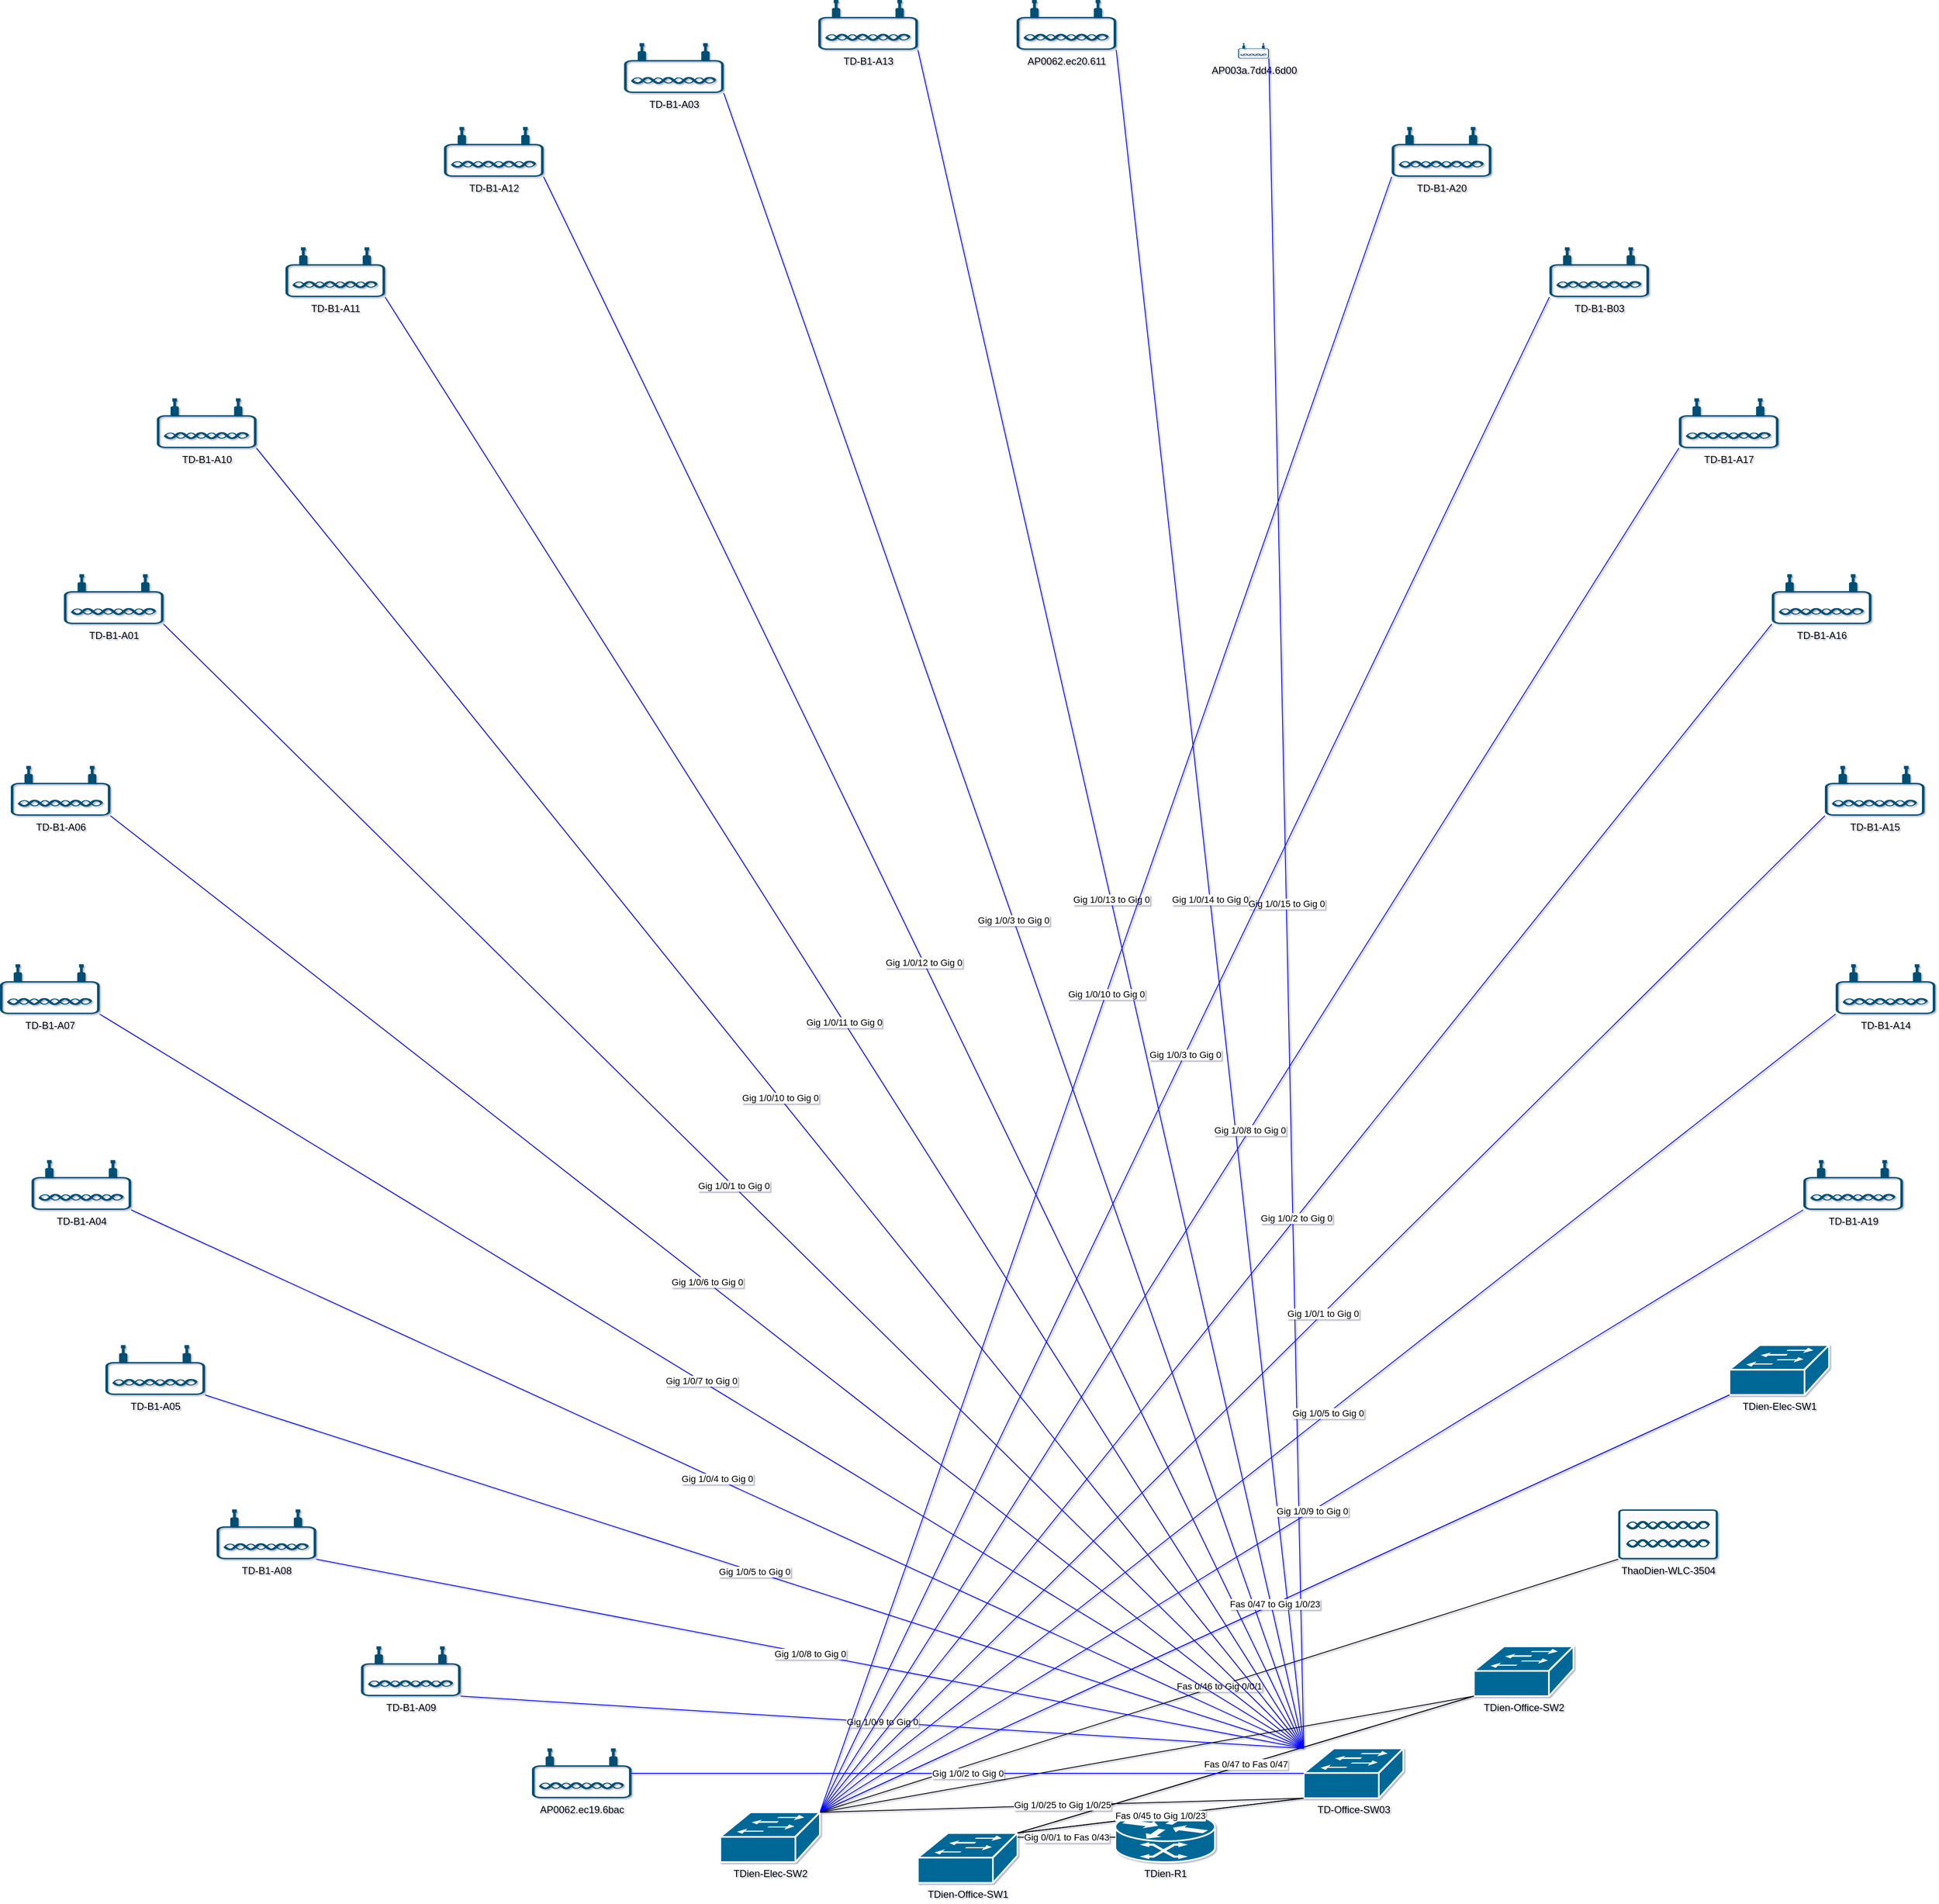 <mxfile compressed="false" version="15.1.3" type="device">
  <diagram id="Page-1" name="Page-1">
    <mxGraphModel dx="2044" dy="706" grid="1" gridSize="10" guides="1" tooltips="1" connect="1" arrows="1" fold="1" page="1" pageScale="1" pageWidth="827" pageHeight="1169" math="0" shadow="1">
      <root>
        <mxCell id="0" />
        <mxCell id="1" parent="0" />
        <object label="TDien-Office-SW1" id="TDien-Office-SW1">
          <mxCell style="shape=mxgraph.cisco.switches.workgroup_switch;sketch=0;html=1;pointerEvents=1;dashed=0;fillColor=#036897;strokeColor=#ffffff;strokeWidth=2;verticalLabelPosition=bottom;verticalAlign=top;align=center;outlineConnect=0;" parent="1" vertex="1">
            <mxGeometry x="958" y="2255" width="120" height="60" as="geometry" />
          </mxCell>
        </object>
        <object label="TDien-R1" id="TDien-R1">
          <mxCell style="shape=mxgraph.cisco.routers.atm_router;html=1;pointerEvents=1;dashed=0;fillColor=#036897;strokeColor=#ffffff;strokeWidth=2;verticalLabelPosition=bottom;verticalAlign=top;align=center;outlineConnect=0;" parent="1" vertex="1">
            <mxGeometry x="1196" y="2230" width="120" height="60" as="geometry" />
          </mxCell>
        </object>
        <object label="TD-Office-SW03" id="TD-Office-SW03">
          <mxCell style="shape=mxgraph.cisco.switches.workgroup_switch;sketch=0;html=1;pointerEvents=1;dashed=0;fillColor=#036897;strokeColor=#ffffff;strokeWidth=2;verticalLabelPosition=bottom;verticalAlign=top;align=center;outlineConnect=0;" parent="1" vertex="1">
            <mxGeometry x="1423" y="2153" width="120" height="60" as="geometry" />
          </mxCell>
        </object>
        <object label="TDien-Office-SW2" id="TDien-Office-SW2">
          <mxCell style="shape=mxgraph.cisco.switches.workgroup_switch;sketch=0;html=1;pointerEvents=1;dashed=0;fillColor=#036897;strokeColor=#ffffff;strokeWidth=2;verticalLabelPosition=bottom;verticalAlign=top;align=center;outlineConnect=0;" parent="1" vertex="1">
            <mxGeometry x="1628" y="2030" width="120" height="60" as="geometry" />
          </mxCell>
        </object>
        <object label="ThaoDien-WLC-3504" id="ThaoDien-WLC-3504">
          <mxCell style="sketch=0;points=[[0.015,0.015,0],[0.985,0.015,0],[0.985,0.985,0],[0.015,0.985,0],[0.25,0,0],[0.5,0,0],[0.75,0,0],[1,0.25,0],[1,0.5,0],[1,0.75,0],[0.75,1,0],[0.5,1,0],[0.25,1,0],[0,0.75,0],[0,0.5,0],[0,0.25,0]];verticalLabelPosition=bottom;html=1;verticalAlign=top;aspect=fixed;align=center;pointerEvents=1;shape=mxgraph.cisco19.rect;prIcon=dual_mode_access_point;fillColor=#FAFAFA;strokeColor=#005073;" parent="1" vertex="1">
            <mxGeometry x="1802" y="1865" width="120" height="60" as="geometry" />
          </mxCell>
        </object>
        <object label="TDien-Elec-SW1" id="TDien-Elec-SW1">
          <mxCell style="shape=mxgraph.cisco.switches.workgroup_switch;sketch=0;html=1;pointerEvents=1;dashed=0;fillColor=#036897;strokeColor=#ffffff;strokeWidth=2;verticalLabelPosition=bottom;verticalAlign=top;align=center;outlineConnect=0;" parent="1" vertex="1">
            <mxGeometry x="1936" y="1667" width="120" height="60" as="geometry" />
          </mxCell>
        </object>
        <object label="TD-B1-A19" id="TD-B1-A19">
          <mxCell style="points=[[0.03,0.36,0],[0.18,0,0],[0.5,0.34,0],[0.82,0,0],[0.97,0.36,0],[1,0.67,0],[0.975,0.975,0],[0.5,1,0],[0.025,0.975,0],[0,0.67,0]];verticalLabelPosition=bottom;sketch=0;html=1;verticalAlign=top;aspect=fixed;align=center;pointerEvents=1;shape=mxgraph.cisco19.wireless_access_point;fillColor=#005073;strokeColor=none;" parent="1" vertex="1">
            <mxGeometry x="2025" y="1444" width="120" height="60" as="geometry" />
          </mxCell>
        </object>
        <object label="TD-B1-A14" id="TD-B1-A14">
          <mxCell style="points=[[0.03,0.36,0],[0.18,0,0],[0.5,0.34,0],[0.82,0,0],[0.97,0.36,0],[1,0.67,0],[0.975,0.975,0],[0.5,1,0],[0.025,0.975,0],[0,0.67,0]];verticalLabelPosition=bottom;sketch=0;html=1;verticalAlign=top;aspect=fixed;align=center;pointerEvents=1;shape=mxgraph.cisco19.wireless_access_point;fillColor=#005073;strokeColor=none;" parent="1" vertex="1">
            <mxGeometry x="2064" y="1208" width="120" height="60" as="geometry" />
          </mxCell>
        </object>
        <object label="TD-B1-A15" id="TD-B1-A15">
          <mxCell style="points=[[0.03,0.36,0],[0.18,0,0],[0.5,0.34,0],[0.82,0,0],[0.97,0.36,0],[1,0.67,0],[0.975,0.975,0],[0.5,1,0],[0.025,0.975,0],[0,0.67,0]];verticalLabelPosition=bottom;sketch=0;html=1;verticalAlign=top;aspect=fixed;align=center;pointerEvents=1;shape=mxgraph.cisco19.wireless_access_point;fillColor=#005073;strokeColor=none;" parent="1" vertex="1">
            <mxGeometry x="2051" y="969" width="120" height="60" as="geometry" />
          </mxCell>
        </object>
        <object label="TD-B1-A16" id="TD-B1-A16">
          <mxCell style="points=[[0.03,0.36,0],[0.18,0,0],[0.5,0.34,0],[0.82,0,0],[0.97,0.36,0],[1,0.67,0],[0.975,0.975,0],[0.5,1,0],[0.025,0.975,0],[0,0.67,0]];verticalLabelPosition=bottom;sketch=0;html=1;verticalAlign=top;aspect=fixed;align=center;pointerEvents=1;shape=mxgraph.cisco19.wireless_access_point;fillColor=#005073;strokeColor=none;" parent="1" vertex="1">
            <mxGeometry x="1987" y="738" width="120" height="60" as="geometry" />
          </mxCell>
        </object>
        <object label="TD-B1-A17" id="TD-B1-A17">
          <mxCell style="points=[[0.03,0.36,0],[0.18,0,0],[0.5,0.34,0],[0.82,0,0],[0.97,0.36,0],[1,0.67,0],[0.975,0.975,0],[0.5,1,0],[0.025,0.975,0],[0,0.67,0]];verticalLabelPosition=bottom;sketch=0;html=1;verticalAlign=top;aspect=fixed;align=center;pointerEvents=1;shape=mxgraph.cisco19.wireless_access_point;fillColor=#005073;strokeColor=none;" parent="1" vertex="1">
            <mxGeometry x="1875" y="526" width="120" height="60" as="geometry" />
          </mxCell>
        </object>
        <object label="TD-B1-B03" id="TD-B1-B03">
          <mxCell style="points=[[0.03,0.36,0],[0.18,0,0],[0.5,0.34,0],[0.82,0,0],[0.97,0.36,0],[1,0.67,0],[0.975,0.975,0],[0.5,1,0],[0.025,0.975,0],[0,0.67,0]];verticalLabelPosition=bottom;sketch=0;html=1;verticalAlign=top;aspect=fixed;align=center;pointerEvents=1;shape=mxgraph.cisco19.wireless_access_point;fillColor=#005073;strokeColor=none;" parent="1" vertex="1">
            <mxGeometry x="1719" y="344" width="120" height="60" as="geometry" />
          </mxCell>
        </object>
        <object label="TD-B1-A20" id="TD-B1-A20">
          <mxCell style="points=[[0.03,0.36,0],[0.18,0,0],[0.5,0.34,0],[0.82,0,0],[0.97,0.36,0],[1,0.67,0],[0.975,0.975,0],[0.5,1,0],[0.025,0.975,0],[0,0.67,0]];verticalLabelPosition=bottom;sketch=0;html=1;verticalAlign=top;aspect=fixed;align=center;pointerEvents=1;shape=mxgraph.cisco19.wireless_access_point;fillColor=#005073;strokeColor=none;" parent="1" vertex="1">
            <mxGeometry x="1529" y="199" width="120" height="60" as="geometry" />
          </mxCell>
        </object>
        <object label="AP003a.7dd4.6d00" id="AP003a.7dd4.6d00">
          <mxCell style="points=[[0.03,0.36,0],[0.18,0,0],[0.5,0.34,0],[0.82,0,0],[0.97,0.36,0],[1,0.67,0],[0.975,0.975,0],[0.5,1,0],[0.025,0.975,0],[0,0.67,0]];verticalLabelPosition=bottom;sketch=0;html=1;verticalAlign=top;aspect=fixed;align=center;pointerEvents=1;shape=mxgraph.cisco19.wireless_access_point;fillColor=#005073;strokeColor=none;" parent="1" vertex="1">
            <mxGeometry x="1344.0" y="98" width="37" height="18.5" as="geometry" />
          </mxCell>
        </object>
        <object label="AP0062.ec20.611" id="AP0062.ec20.611">
          <mxCell style="points=[[0.03,0.36,0],[0.18,0,0],[0.5,0.34,0],[0.82,0,0],[0.97,0.36,0],[1,0.67,0],[0.975,0.975,0],[0.5,1,0],[0.025,0.975,0],[0,0.67,0]];verticalLabelPosition=bottom;sketch=0;html=1;verticalAlign=top;aspect=fixed;align=center;pointerEvents=1;shape=mxgraph.cisco19.wireless_access_point;fillColor=#005073;strokeColor=none;" parent="1" vertex="1">
            <mxGeometry x="1077" y="46" width="120" height="60" as="geometry" />
          </mxCell>
        </object>
        <object label="TD-B1-A13" id="TD-B1-A13">
          <mxCell style="points=[[0.03,0.36,0],[0.18,0,0],[0.5,0.34,0],[0.82,0,0],[0.97,0.36,0],[1,0.67,0],[0.975,0.975,0],[0.5,1,0],[0.025,0.975,0],[0,0.67,0]];verticalLabelPosition=bottom;sketch=0;html=1;verticalAlign=top;aspect=fixed;align=center;pointerEvents=1;shape=mxgraph.cisco19.wireless_access_point;fillColor=#005073;strokeColor=none;" parent="1" vertex="1">
            <mxGeometry x="838" y="46" width="120" height="60" as="geometry" />
          </mxCell>
        </object>
        <object label="TD-B1-A03" id="TD-B1-A03">
          <mxCell style="points=[[0.03,0.36,0],[0.18,0,0],[0.5,0.34,0],[0.82,0,0],[0.97,0.36,0],[1,0.67,0],[0.975,0.975,0],[0.5,1,0],[0.025,0.975,0],[0,0.67,0]];verticalLabelPosition=bottom;sketch=0;html=1;verticalAlign=top;aspect=fixed;align=center;pointerEvents=1;shape=mxgraph.cisco19.wireless_access_point;fillColor=#005073;strokeColor=none;" parent="1" vertex="1">
            <mxGeometry x="604" y="98" width="120" height="60" as="geometry" />
          </mxCell>
        </object>
        <object label="TD-B1-A12" id="TD-B1-A12">
          <mxCell style="points=[[0.03,0.36,0],[0.18,0,0],[0.5,0.34,0],[0.82,0,0],[0.97,0.36,0],[1,0.67,0],[0.975,0.975,0],[0.5,1,0],[0.025,0.975,0],[0,0.67,0]];verticalLabelPosition=bottom;sketch=0;html=1;verticalAlign=top;aspect=fixed;align=center;pointerEvents=1;shape=mxgraph.cisco19.wireless_access_point;fillColor=#005073;strokeColor=none;" parent="1" vertex="1">
            <mxGeometry x="387" y="199" width="120" height="60" as="geometry" />
          </mxCell>
        </object>
        <object label="TD-B1-A11" id="TD-B1-A11">
          <mxCell style="points=[[0.03,0.36,0],[0.18,0,0],[0.5,0.34,0],[0.82,0,0],[0.97,0.36,0],[1,0.67,0],[0.975,0.975,0],[0.5,1,0],[0.025,0.975,0],[0,0.67,0]];verticalLabelPosition=bottom;sketch=0;html=1;verticalAlign=top;aspect=fixed;align=center;pointerEvents=1;shape=mxgraph.cisco19.wireless_access_point;fillColor=#005073;strokeColor=none;" parent="1" vertex="1">
            <mxGeometry x="196" y="344" width="120" height="60" as="geometry" />
          </mxCell>
        </object>
        <object label="TD-B1-A10" id="TD-B1-A10">
          <mxCell style="points=[[0.03,0.36,0],[0.18,0,0],[0.5,0.34,0],[0.82,0,0],[0.97,0.36,0],[1,0.67,0],[0.975,0.975,0],[0.5,1,0],[0.025,0.975,0],[0,0.67,0]];verticalLabelPosition=bottom;sketch=0;html=1;verticalAlign=top;aspect=fixed;align=center;pointerEvents=1;shape=mxgraph.cisco19.wireless_access_point;fillColor=#005073;strokeColor=none;" parent="1" vertex="1">
            <mxGeometry x="41" y="526" width="120" height="60" as="geometry" />
          </mxCell>
        </object>
        <object label="TD-B1-A01" id="TD-B1-A01">
          <mxCell style="points=[[0.03,0.36,0],[0.18,0,0],[0.5,0.34,0],[0.82,0,0],[0.97,0.36,0],[1,0.67,0],[0.975,0.975,0],[0.5,1,0],[0.025,0.975,0],[0,0.67,0]];verticalLabelPosition=bottom;sketch=0;html=1;verticalAlign=top;aspect=fixed;align=center;pointerEvents=1;shape=mxgraph.cisco19.wireless_access_point;fillColor=#005073;strokeColor=none;" parent="1" vertex="1">
            <mxGeometry x="-71" y="738" width="120" height="60" as="geometry" />
          </mxCell>
        </object>
        <object label="TD-B1-A06" id="TD-B1-A06">
          <mxCell style="points=[[0.03,0.36,0],[0.18,0,0],[0.5,0.34,0],[0.82,0,0],[0.97,0.36,0],[1,0.67,0],[0.975,0.975,0],[0.5,1,0],[0.025,0.975,0],[0,0.67,0]];verticalLabelPosition=bottom;sketch=0;html=1;verticalAlign=top;aspect=fixed;align=center;pointerEvents=1;shape=mxgraph.cisco19.wireless_access_point;fillColor=#005073;strokeColor=none;" parent="1" vertex="1">
            <mxGeometry x="-135" y="969" width="120" height="60" as="geometry" />
          </mxCell>
        </object>
        <object label="TD-B1-A07" id="TD-B1-A07">
          <mxCell style="points=[[0.03,0.36,0],[0.18,0,0],[0.5,0.34,0],[0.82,0,0],[0.97,0.36,0],[1,0.67,0],[0.975,0.975,0],[0.5,1,0],[0.025,0.975,0],[0,0.67,0]];verticalLabelPosition=bottom;sketch=0;html=1;verticalAlign=top;aspect=fixed;align=center;pointerEvents=1;shape=mxgraph.cisco19.wireless_access_point;fillColor=#005073;strokeColor=none;" parent="1" vertex="1">
            <mxGeometry x="-148" y="1208" width="120" height="60" as="geometry" />
          </mxCell>
        </object>
        <object label="TD-B1-A04" id="TD-B1-A04">
          <mxCell style="points=[[0.03,0.36,0],[0.18,0,0],[0.5,0.34,0],[0.82,0,0],[0.97,0.36,0],[1,0.67,0],[0.975,0.975,0],[0.5,1,0],[0.025,0.975,0],[0,0.67,0]];verticalLabelPosition=bottom;sketch=0;html=1;verticalAlign=top;aspect=fixed;align=center;pointerEvents=1;shape=mxgraph.cisco19.wireless_access_point;fillColor=#005073;strokeColor=none;" parent="1" vertex="1">
            <mxGeometry x="-110" y="1444" width="120" height="60" as="geometry" />
          </mxCell>
        </object>
        <object label="TD-B1-A05" id="TD-B1-A05">
          <mxCell style="points=[[0.03,0.36,0],[0.18,0,0],[0.5,0.34,0],[0.82,0,0],[0.97,0.36,0],[1,0.67,0],[0.975,0.975,0],[0.5,1,0],[0.025,0.975,0],[0,0.67,0]];verticalLabelPosition=bottom;sketch=0;html=1;verticalAlign=top;aspect=fixed;align=center;pointerEvents=1;shape=mxgraph.cisco19.wireless_access_point;fillColor=#005073;strokeColor=none;" parent="1" vertex="1">
            <mxGeometry x="-21" y="1667" width="120" height="60" as="geometry" />
          </mxCell>
        </object>
        <object label="TD-B1-A08" id="TD-B1-A08">
          <mxCell style="points=[[0.03,0.36,0],[0.18,0,0],[0.5,0.34,0],[0.82,0,0],[0.97,0.36,0],[1,0.67,0],[0.975,0.975,0],[0.5,1,0],[0.025,0.975,0],[0,0.67,0]];verticalLabelPosition=bottom;sketch=0;html=1;verticalAlign=top;aspect=fixed;align=center;pointerEvents=1;shape=mxgraph.cisco19.wireless_access_point;fillColor=#005073;strokeColor=none;" parent="1" vertex="1">
            <mxGeometry x="113" y="1865" width="120" height="60" as="geometry" />
          </mxCell>
        </object>
        <object label="TD-B1-A09" id="TD-B1-A09">
          <mxCell style="points=[[0.03,0.36,0],[0.18,0,0],[0.5,0.34,0],[0.82,0,0],[0.97,0.36,0],[1,0.67,0],[0.975,0.975,0],[0.5,1,0],[0.025,0.975,0],[0,0.67,0]];verticalLabelPosition=bottom;sketch=0;html=1;verticalAlign=top;aspect=fixed;align=center;pointerEvents=1;shape=mxgraph.cisco19.wireless_access_point;fillColor=#005073;strokeColor=none;" parent="1" vertex="1">
            <mxGeometry x="287" y="2030" width="120" height="60" as="geometry" />
          </mxCell>
        </object>
        <object label="AP0062.ec19.6bac" id="AP0062.ec19.6bac">
          <mxCell style="points=[[0.03,0.36,0],[0.18,0,0],[0.5,0.34,0],[0.82,0,0],[0.97,0.36,0],[1,0.67,0],[0.975,0.975,0],[0.5,1,0],[0.025,0.975,0],[0,0.67,0]];verticalLabelPosition=bottom;sketch=0;html=1;verticalAlign=top;aspect=fixed;align=center;pointerEvents=1;shape=mxgraph.cisco19.wireless_access_point;fillColor=#005073;strokeColor=none;" parent="1" vertex="1">
            <mxGeometry x="493" y="2153" width="120" height="60" as="geometry" />
          </mxCell>
        </object>
        <object label="Gig 0/0/1 to Fas 0/43" id="ce6eaff79254a94e84e75c307260e7ac">
          <mxCell style="endArrow=none;html=1;edgeStyle=orthogonalEdgeStyle;noEdgeStyle=1;orthogonal=1;" parent="1" source="TDien-R1" target="TDien-Office-SW1" edge="1">
            <mxGeometry relative="1" as="geometry">
              <Array as="points" />
            </mxGeometry>
          </mxCell>
        </object>
        <object label="Fas 0/48 to Fas 0/48" id="e225997a3a8d16f4d68ca73c09d086d9">
          <mxCell style="endArrow=none;html=1;edgeStyle=orthogonalEdgeStyle;noEdgeStyle=1;orthogonal=1;" parent="1" source="TDien-Office-SW2" target="TDien-Office-SW1" edge="1">
            <mxGeometry relative="1" as="geometry">
              <Array as="points" />
            </mxGeometry>
          </mxCell>
        </object>
        <object label="Fas 0/47 to Fas 0/47" id="ae0f6b1b138635f5377c4a868d76d43e">
          <mxCell style="endArrow=none;html=1;edgeStyle=orthogonalEdgeStyle;noEdgeStyle=1;orthogonal=1;" parent="1" source="TDien-Office-SW2" target="TDien-Office-SW1" edge="1">
            <mxGeometry relative="1" as="geometry">
              <Array as="points" />
            </mxGeometry>
          </mxCell>
        </object>
        <object label="Fas 0/46 to Gig 0/0/1" id="cb3f0773f395b571b01b028d5964ef35">
          <mxCell style="endArrow=none;html=1;edgeStyle=orthogonalEdgeStyle;startArrow=none;noEdgeStyle=1;orthogonal=1;" parent="1" source="TDien-Elec-SW2" target="ThaoDien-WLC-3504" edge="1">
            <mxGeometry relative="1" as="geometry">
              <Array as="points" />
            </mxGeometry>
          </mxCell>
        </object>
        <object label="Fas 0/46 to Gig 1/0/24" id="23d4bc5795e8fb4222200caf66ccf8ab">
          <mxCell style="endArrow=none;html=1;edgeStyle=orthogonalEdgeStyle;noEdgeStyle=1;orthogonal=1;" parent="1" source="TD-Office-SW03" target="TDien-Office-SW1" edge="1">
            <mxGeometry relative="1" as="geometry">
              <Array as="points" />
            </mxGeometry>
          </mxCell>
        </object>
        <object label="Fas 0/45 to Gig 1/0/23" id="e347e501987fdf76f5fb465f05d866d2">
          <mxCell style="endArrow=none;html=1;edgeStyle=orthogonalEdgeStyle;noEdgeStyle=1;orthogonal=1;" parent="1" source="TD-Office-SW03" target="TDien-Office-SW1" edge="1">
            <mxGeometry relative="1" as="geometry">
              <Array as="points" />
            </mxGeometry>
          </mxCell>
        </object>
        <object label="Gig 1/0/15 to Gig 0" id="0264fff7dc657fbd9231f46c345eb97b">
          <mxCell style="endArrow=none;html=1;edgeStyle=orthogonalEdgeStyle;strokeColor=#0000FF;noEdgeStyle=1;orthogonal=1;" parent="1" source="TD-Office-SW03" target="AP003a.7dd4.6d00" edge="1">
            <mxGeometry relative="1" as="geometry">
              <Array as="points" />
            </mxGeometry>
          </mxCell>
        </object>
        <object label="Gig 1/0/14 to Gig 0" id="1a6fa004122591ad9244e45794eecfb6">
          <mxCell style="endArrow=none;html=1;edgeStyle=orthogonalEdgeStyle;strokeColor=#0000FF;noEdgeStyle=1;orthogonal=1;" parent="1" source="TD-Office-SW03" target="AP0062.ec20.611" edge="1">
            <mxGeometry relative="1" as="geometry">
              <Array as="points" />
            </mxGeometry>
          </mxCell>
        </object>
        <object label="Gig 1/0/13 to Gig 0" id="efbdeab37713ec1db79625f1041bdabe">
          <mxCell style="endArrow=none;html=1;edgeStyle=orthogonalEdgeStyle;strokeColor=#0000FF;noEdgeStyle=1;orthogonal=1;" parent="1" source="TD-Office-SW03" target="TD-B1-A13" edge="1">
            <mxGeometry relative="1" as="geometry">
              <Array as="points" />
            </mxGeometry>
          </mxCell>
        </object>
        <object label="Gig 1/0/3 to Gig 0" id="b4c6a0e0d8c7b60776c939bc982cc829">
          <mxCell style="endArrow=none;html=1;edgeStyle=orthogonalEdgeStyle;strokeColor=#0000FF;noEdgeStyle=1;orthogonal=1;" parent="1" source="TD-Office-SW03" target="TD-B1-A03" edge="1">
            <mxGeometry relative="1" as="geometry">
              <Array as="points" />
            </mxGeometry>
          </mxCell>
        </object>
        <object label="Gig 1/0/12 to Gig 0" id="b4837cbbfba209fb63fc18cf10865695">
          <mxCell style="endArrow=none;html=1;edgeStyle=orthogonalEdgeStyle;strokeColor=#0000FF;noEdgeStyle=1;orthogonal=1;" parent="1" source="TD-Office-SW03" target="TD-B1-A12" edge="1">
            <mxGeometry relative="1" as="geometry">
              <Array as="points" />
            </mxGeometry>
          </mxCell>
        </object>
        <object label="Gig 1/0/11 to Gig 0" id="ac94591d307cd24c6688308fe6d3829d">
          <mxCell style="endArrow=none;html=1;edgeStyle=orthogonalEdgeStyle;strokeColor=#0000FF;noEdgeStyle=1;orthogonal=1;" parent="1" source="TD-Office-SW03" target="TD-B1-A11" edge="1">
            <mxGeometry relative="1" as="geometry">
              <Array as="points" />
            </mxGeometry>
          </mxCell>
        </object>
        <object label="Gig 1/0/10 to Gig 0" id="ce2b78b703f0b6912769fd995a6637b4">
          <mxCell style="endArrow=none;html=1;edgeStyle=orthogonalEdgeStyle;strokeColor=#0000FF;noEdgeStyle=1;orthogonal=1;" parent="1" source="TD-Office-SW03" target="TD-B1-A10" edge="1">
            <mxGeometry relative="1" as="geometry">
              <Array as="points" />
            </mxGeometry>
          </mxCell>
        </object>
        <object label="Gig 1/0/1 to Gig 0" id="cdd8a2538e457f8a7a2fd70ceb6530ca">
          <mxCell style="endArrow=none;html=1;edgeStyle=orthogonalEdgeStyle;strokeColor=#0000FF;noEdgeStyle=1;orthogonal=1;" parent="1" source="TD-Office-SW03" target="TD-B1-A01" edge="1">
            <mxGeometry relative="1" as="geometry">
              <Array as="points" />
            </mxGeometry>
          </mxCell>
        </object>
        <object label="Gig 1/0/6 to Gig 0" id="d124494d77ed2af6a4db1e91b22955ec">
          <mxCell style="endArrow=none;html=1;edgeStyle=orthogonalEdgeStyle;strokeColor=#0000FF;noEdgeStyle=1;orthogonal=1;" parent="1" source="TD-Office-SW03" target="TD-B1-A06" edge="1">
            <mxGeometry relative="1" as="geometry">
              <Array as="points" />
            </mxGeometry>
          </mxCell>
        </object>
        <object label="Gig 1/0/7 to Gig 0" id="191b9c51878f67695624394f789a7023">
          <mxCell style="endArrow=none;html=1;edgeStyle=orthogonalEdgeStyle;strokeColor=#0000FF;noEdgeStyle=1;orthogonal=1;" parent="1" source="TD-Office-SW03" target="TD-B1-A07" edge="1">
            <mxGeometry relative="1" as="geometry">
              <Array as="points" />
            </mxGeometry>
          </mxCell>
        </object>
        <object label="Gig 1/0/4 to Gig 0" id="1bd59a88cab335f614592cc302862efa">
          <mxCell style="endArrow=none;html=1;edgeStyle=orthogonalEdgeStyle;strokeColor=#0000FF;noEdgeStyle=1;orthogonal=1;" parent="1" source="TD-Office-SW03" target="TD-B1-A04" edge="1">
            <mxGeometry relative="1" as="geometry">
              <Array as="points" />
            </mxGeometry>
          </mxCell>
        </object>
        <object label="Gig 1/0/5 to Gig 0" id="be2819853694c5bac64685118e88347a">
          <mxCell style="endArrow=none;html=1;edgeStyle=orthogonalEdgeStyle;strokeColor=#0000FF;noEdgeStyle=1;orthogonal=1;" parent="1" source="TD-Office-SW03" target="TD-B1-A05" edge="1">
            <mxGeometry relative="1" as="geometry">
              <Array as="points" />
            </mxGeometry>
          </mxCell>
        </object>
        <object label="Gig 1/0/8 to Gig 0" id="1a8943338ffaa2e16b9979a9d2197332">
          <mxCell style="endArrow=none;html=1;edgeStyle=orthogonalEdgeStyle;strokeColor=#0000FF;noEdgeStyle=1;orthogonal=1;" parent="1" source="TD-Office-SW03" target="TD-B1-A08" edge="1">
            <mxGeometry relative="1" as="geometry">
              <Array as="points" />
            </mxGeometry>
          </mxCell>
        </object>
        <object label="Gig 1/0/9 to Gig 0" id="99aa744544642ad5981b896ae7f258d4">
          <mxCell style="endArrow=none;html=1;edgeStyle=orthogonalEdgeStyle;strokeColor=#0000FF;noEdgeStyle=1;orthogonal=1;" parent="1" source="TD-Office-SW03" target="TD-B1-A09" edge="1">
            <mxGeometry relative="1" as="geometry">
              <Array as="points" />
            </mxGeometry>
          </mxCell>
        </object>
        <object label="Gig 1/0/25 to Gig 1/0/25" id="525c37459473531eab89d4568ba48205">
          <mxCell style="endArrow=none;html=1;edgeStyle=orthogonalEdgeStyle;noEdgeStyle=1;orthogonal=1;" parent="1" source="TD-Office-SW03" target="TDien-Elec-SW2" edge="1">
            <mxGeometry relative="1" as="geometry">
              <Array as="points" />
            </mxGeometry>
          </mxCell>
        </object>
        <object label="Gig 1/0/2 to Gig 0" id="942e30f8b6a93f4ec9e1ddc0b88eb92b">
          <mxCell style="endArrow=none;html=1;edgeStyle=orthogonalEdgeStyle;strokeColor=#0000FF;noEdgeStyle=1;orthogonal=1;" parent="1" source="TD-Office-SW03" target="AP0062.ec19.6bac" edge="1">
            <mxGeometry relative="1" as="geometry">
              <Array as="points" />
            </mxGeometry>
          </mxCell>
        </object>
        <object label="Fas 0/48 to Gig 1/0/24" id="277859cd1c7200373f406ff612d8c4c9">
          <mxCell style="endArrow=none;html=1;edgeStyle=orthogonalEdgeStyle;strokeColor=#0000FF;noEdgeStyle=1;orthogonal=1;" parent="1" source="TDien-Elec-SW1" target="TDien-Elec-SW2" edge="1">
            <mxGeometry relative="1" as="geometry">
              <Array as="points" />
            </mxGeometry>
          </mxCell>
        </object>
        <object label="Fas 0/47 to Gig 1/0/23" id="f436b1f6ca1c70c0edbe953545245771">
          <mxCell style="endArrow=none;html=1;edgeStyle=orthogonalEdgeStyle;strokeColor=#0000FF;noEdgeStyle=1;orthogonal=1;" parent="1" source="TDien-Elec-SW1" target="TDien-Elec-SW2" edge="1">
            <mxGeometry relative="1" as="geometry">
              <Array as="points" />
            </mxGeometry>
          </mxCell>
        </object>
        <object label="Gig 1/0/9 to Gig 0" id="680c76afaceb24f8c6aa34ff931c5095">
          <mxCell style="endArrow=none;html=1;edgeStyle=orthogonalEdgeStyle;strokeColor=#0000FF;noEdgeStyle=1;orthogonal=1;" parent="1" source="TDien-Elec-SW2" target="TD-B1-A19" edge="1">
            <mxGeometry relative="1" as="geometry">
              <Array as="points" />
            </mxGeometry>
          </mxCell>
        </object>
        <object label="Gig 1/0/5 to Gig 0" id="d9e70a63edd6f4722c0f5c158472a365">
          <mxCell style="endArrow=none;html=1;edgeStyle=orthogonalEdgeStyle;strokeColor=#0000FF;noEdgeStyle=1;orthogonal=1;" parent="1" source="TDien-Elec-SW2" target="TD-B1-A14" edge="1">
            <mxGeometry relative="1" as="geometry">
              <Array as="points" />
            </mxGeometry>
          </mxCell>
        </object>
        <object label="Gig 1/0/1 to Gig 0" id="14d715ff89dae13f9eeb80ab3866b938">
          <mxCell style="endArrow=none;html=1;edgeStyle=orthogonalEdgeStyle;strokeColor=#0000FF;noEdgeStyle=1;orthogonal=1;" parent="1" source="TDien-Elec-SW2" target="TD-B1-A15" edge="1">
            <mxGeometry relative="1" as="geometry">
              <Array as="points" />
            </mxGeometry>
          </mxCell>
        </object>
        <object label="Gig 1/0/2 to Gig 0" id="6ada679210e85a0edbf34857283ec9ef">
          <mxCell style="endArrow=none;html=1;edgeStyle=orthogonalEdgeStyle;strokeColor=#0000FF;noEdgeStyle=1;orthogonal=1;" parent="1" source="TDien-Elec-SW2" target="TD-B1-A16" edge="1">
            <mxGeometry relative="1" as="geometry">
              <Array as="points" />
            </mxGeometry>
          </mxCell>
        </object>
        <object label="Gig 1/0/8 to Gig 0" id="7fe9ed3af37fbc3ca51abe8a3866e33a">
          <mxCell style="endArrow=none;html=1;edgeStyle=orthogonalEdgeStyle;strokeColor=#0000FF;noEdgeStyle=1;orthogonal=1;" parent="1" source="TDien-Elec-SW2" target="TD-B1-A17" edge="1">
            <mxGeometry relative="1" as="geometry">
              <Array as="points" />
            </mxGeometry>
          </mxCell>
        </object>
        <object label="Gig 1/0/3 to Gig 0" id="c2375b6e0b9c2a200594560393e17305">
          <mxCell style="endArrow=none;html=1;edgeStyle=orthogonalEdgeStyle;strokeColor=#0000FF;noEdgeStyle=1;orthogonal=1;" parent="1" source="TDien-Elec-SW2" target="TD-B1-B03" edge="1">
            <mxGeometry relative="1" as="geometry">
              <Array as="points" />
            </mxGeometry>
          </mxCell>
        </object>
        <object label="Gig 1/0/10 to Gig 0" id="8647aca8fb52579137b653b72d6d765d">
          <mxCell style="endArrow=none;html=1;edgeStyle=orthogonalEdgeStyle;strokeColor=#0000FF;noEdgeStyle=1;orthogonal=1;" parent="1" source="TDien-Elec-SW2" target="TD-B1-A20" edge="1">
            <mxGeometry relative="1" as="geometry">
              <Array as="points" />
            </mxGeometry>
          </mxCell>
        </object>
        <object label="TDien-Elec-SW2" id="TDien-Elec-SW2">
          <mxCell style="shape=mxgraph.cisco.switches.workgroup_switch;sketch=0;html=1;pointerEvents=1;dashed=0;fillColor=#036897;strokeColor=#ffffff;strokeWidth=2;verticalLabelPosition=bottom;verticalAlign=top;align=center;outlineConnect=0;" parent="1" vertex="1">
            <mxGeometry x="720" y="2230" width="120" height="60" as="geometry" />
          </mxCell>
        </object>
        <mxCell id="u71k_XOwGLgj5Ob3sXZv-1" value="" style="endArrow=none;html=1;edgeStyle=orthogonalEdgeStyle;noEdgeStyle=1;orthogonal=1;" parent="1" source="TDien-Office-SW2" target="TDien-Elec-SW2" edge="1">
          <mxGeometry relative="1" as="geometry">
            <mxPoint x="615" y="1278" as="sourcePoint" />
            <mxPoint x="583" y="102" as="targetPoint" />
            <Array as="points" />
          </mxGeometry>
        </mxCell>
      </root>
    </mxGraphModel>
  </diagram>
</mxfile>
